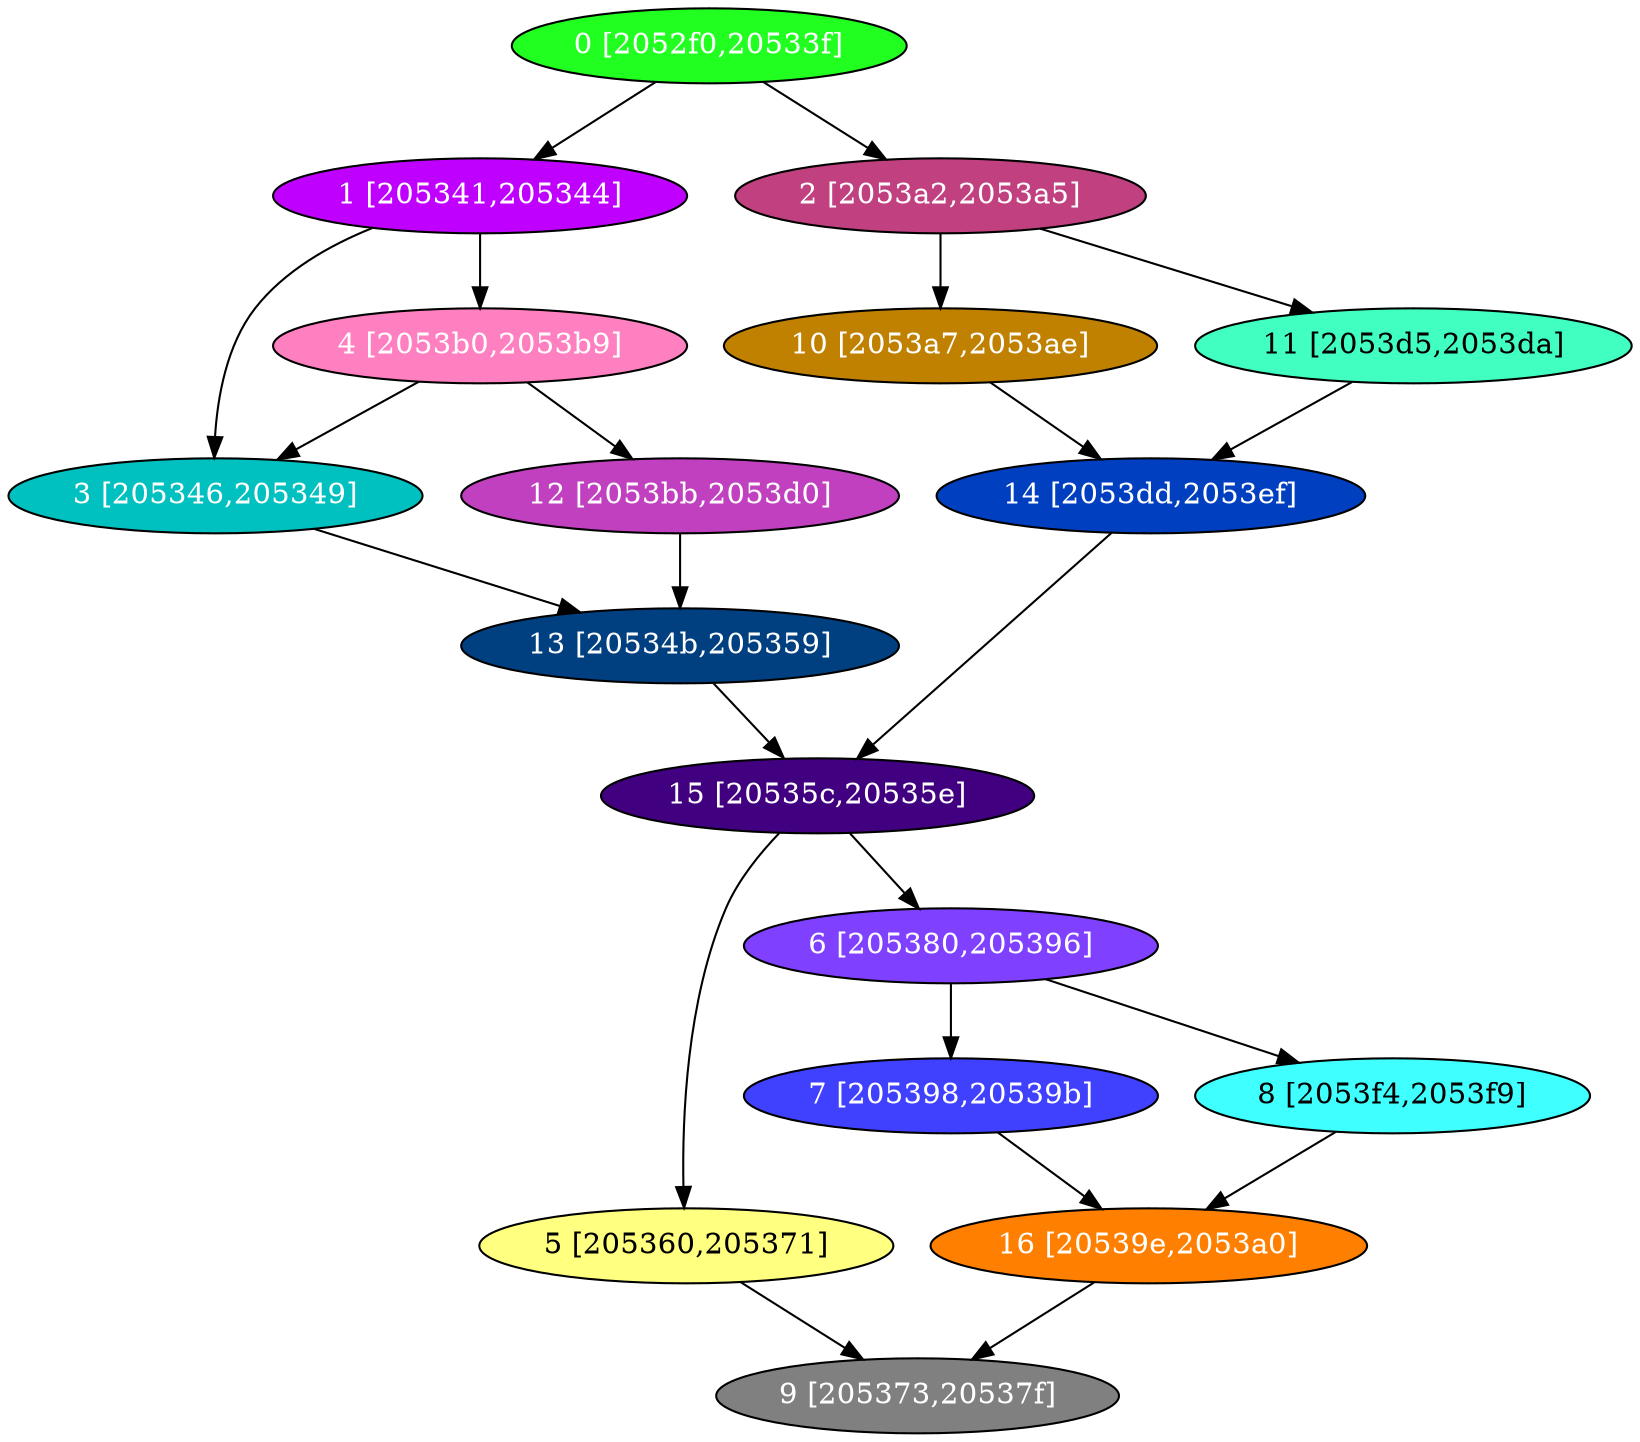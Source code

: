 diGraph libnss3{
	libnss3_0  [style=filled fillcolor="#20FF20" fontcolor="#ffffff" shape=oval label="0 [2052f0,20533f]"]
	libnss3_1  [style=filled fillcolor="#C000FF" fontcolor="#ffffff" shape=oval label="1 [205341,205344]"]
	libnss3_2  [style=filled fillcolor="#C04080" fontcolor="#ffffff" shape=oval label="2 [2053a2,2053a5]"]
	libnss3_3  [style=filled fillcolor="#00C0C0" fontcolor="#ffffff" shape=oval label="3 [205346,205349]"]
	libnss3_4  [style=filled fillcolor="#FF80C0" fontcolor="#ffffff" shape=oval label="4 [2053b0,2053b9]"]
	libnss3_5  [style=filled fillcolor="#FFFF80" fontcolor="#000000" shape=oval label="5 [205360,205371]"]
	libnss3_6  [style=filled fillcolor="#8040FF" fontcolor="#ffffff" shape=oval label="6 [205380,205396]"]
	libnss3_7  [style=filled fillcolor="#4040FF" fontcolor="#ffffff" shape=oval label="7 [205398,20539b]"]
	libnss3_8  [style=filled fillcolor="#40FFFF" fontcolor="#000000" shape=oval label="8 [2053f4,2053f9]"]
	libnss3_9  [style=filled fillcolor="#808080" fontcolor="#ffffff" shape=oval label="9 [205373,20537f]"]
	libnss3_a  [style=filled fillcolor="#C08000" fontcolor="#ffffff" shape=oval label="10 [2053a7,2053ae]"]
	libnss3_b  [style=filled fillcolor="#40FFC0" fontcolor="#000000" shape=oval label="11 [2053d5,2053da]"]
	libnss3_c  [style=filled fillcolor="#C040C0" fontcolor="#ffffff" shape=oval label="12 [2053bb,2053d0]"]
	libnss3_d  [style=filled fillcolor="#004080" fontcolor="#ffffff" shape=oval label="13 [20534b,205359]"]
	libnss3_e  [style=filled fillcolor="#0040C0" fontcolor="#ffffff" shape=oval label="14 [2053dd,2053ef]"]
	libnss3_f  [style=filled fillcolor="#400080" fontcolor="#ffffff" shape=oval label="15 [20535c,20535e]"]
	libnss3_10  [style=filled fillcolor="#FF8000" fontcolor="#ffffff" shape=oval label="16 [20539e,2053a0]"]

	libnss3_0 -> libnss3_1
	libnss3_0 -> libnss3_2
	libnss3_1 -> libnss3_3
	libnss3_1 -> libnss3_4
	libnss3_2 -> libnss3_a
	libnss3_2 -> libnss3_b
	libnss3_3 -> libnss3_d
	libnss3_4 -> libnss3_3
	libnss3_4 -> libnss3_c
	libnss3_5 -> libnss3_9
	libnss3_6 -> libnss3_7
	libnss3_6 -> libnss3_8
	libnss3_7 -> libnss3_10
	libnss3_8 -> libnss3_10
	libnss3_a -> libnss3_e
	libnss3_b -> libnss3_e
	libnss3_c -> libnss3_d
	libnss3_d -> libnss3_f
	libnss3_e -> libnss3_f
	libnss3_f -> libnss3_5
	libnss3_f -> libnss3_6
	libnss3_10 -> libnss3_9
}
